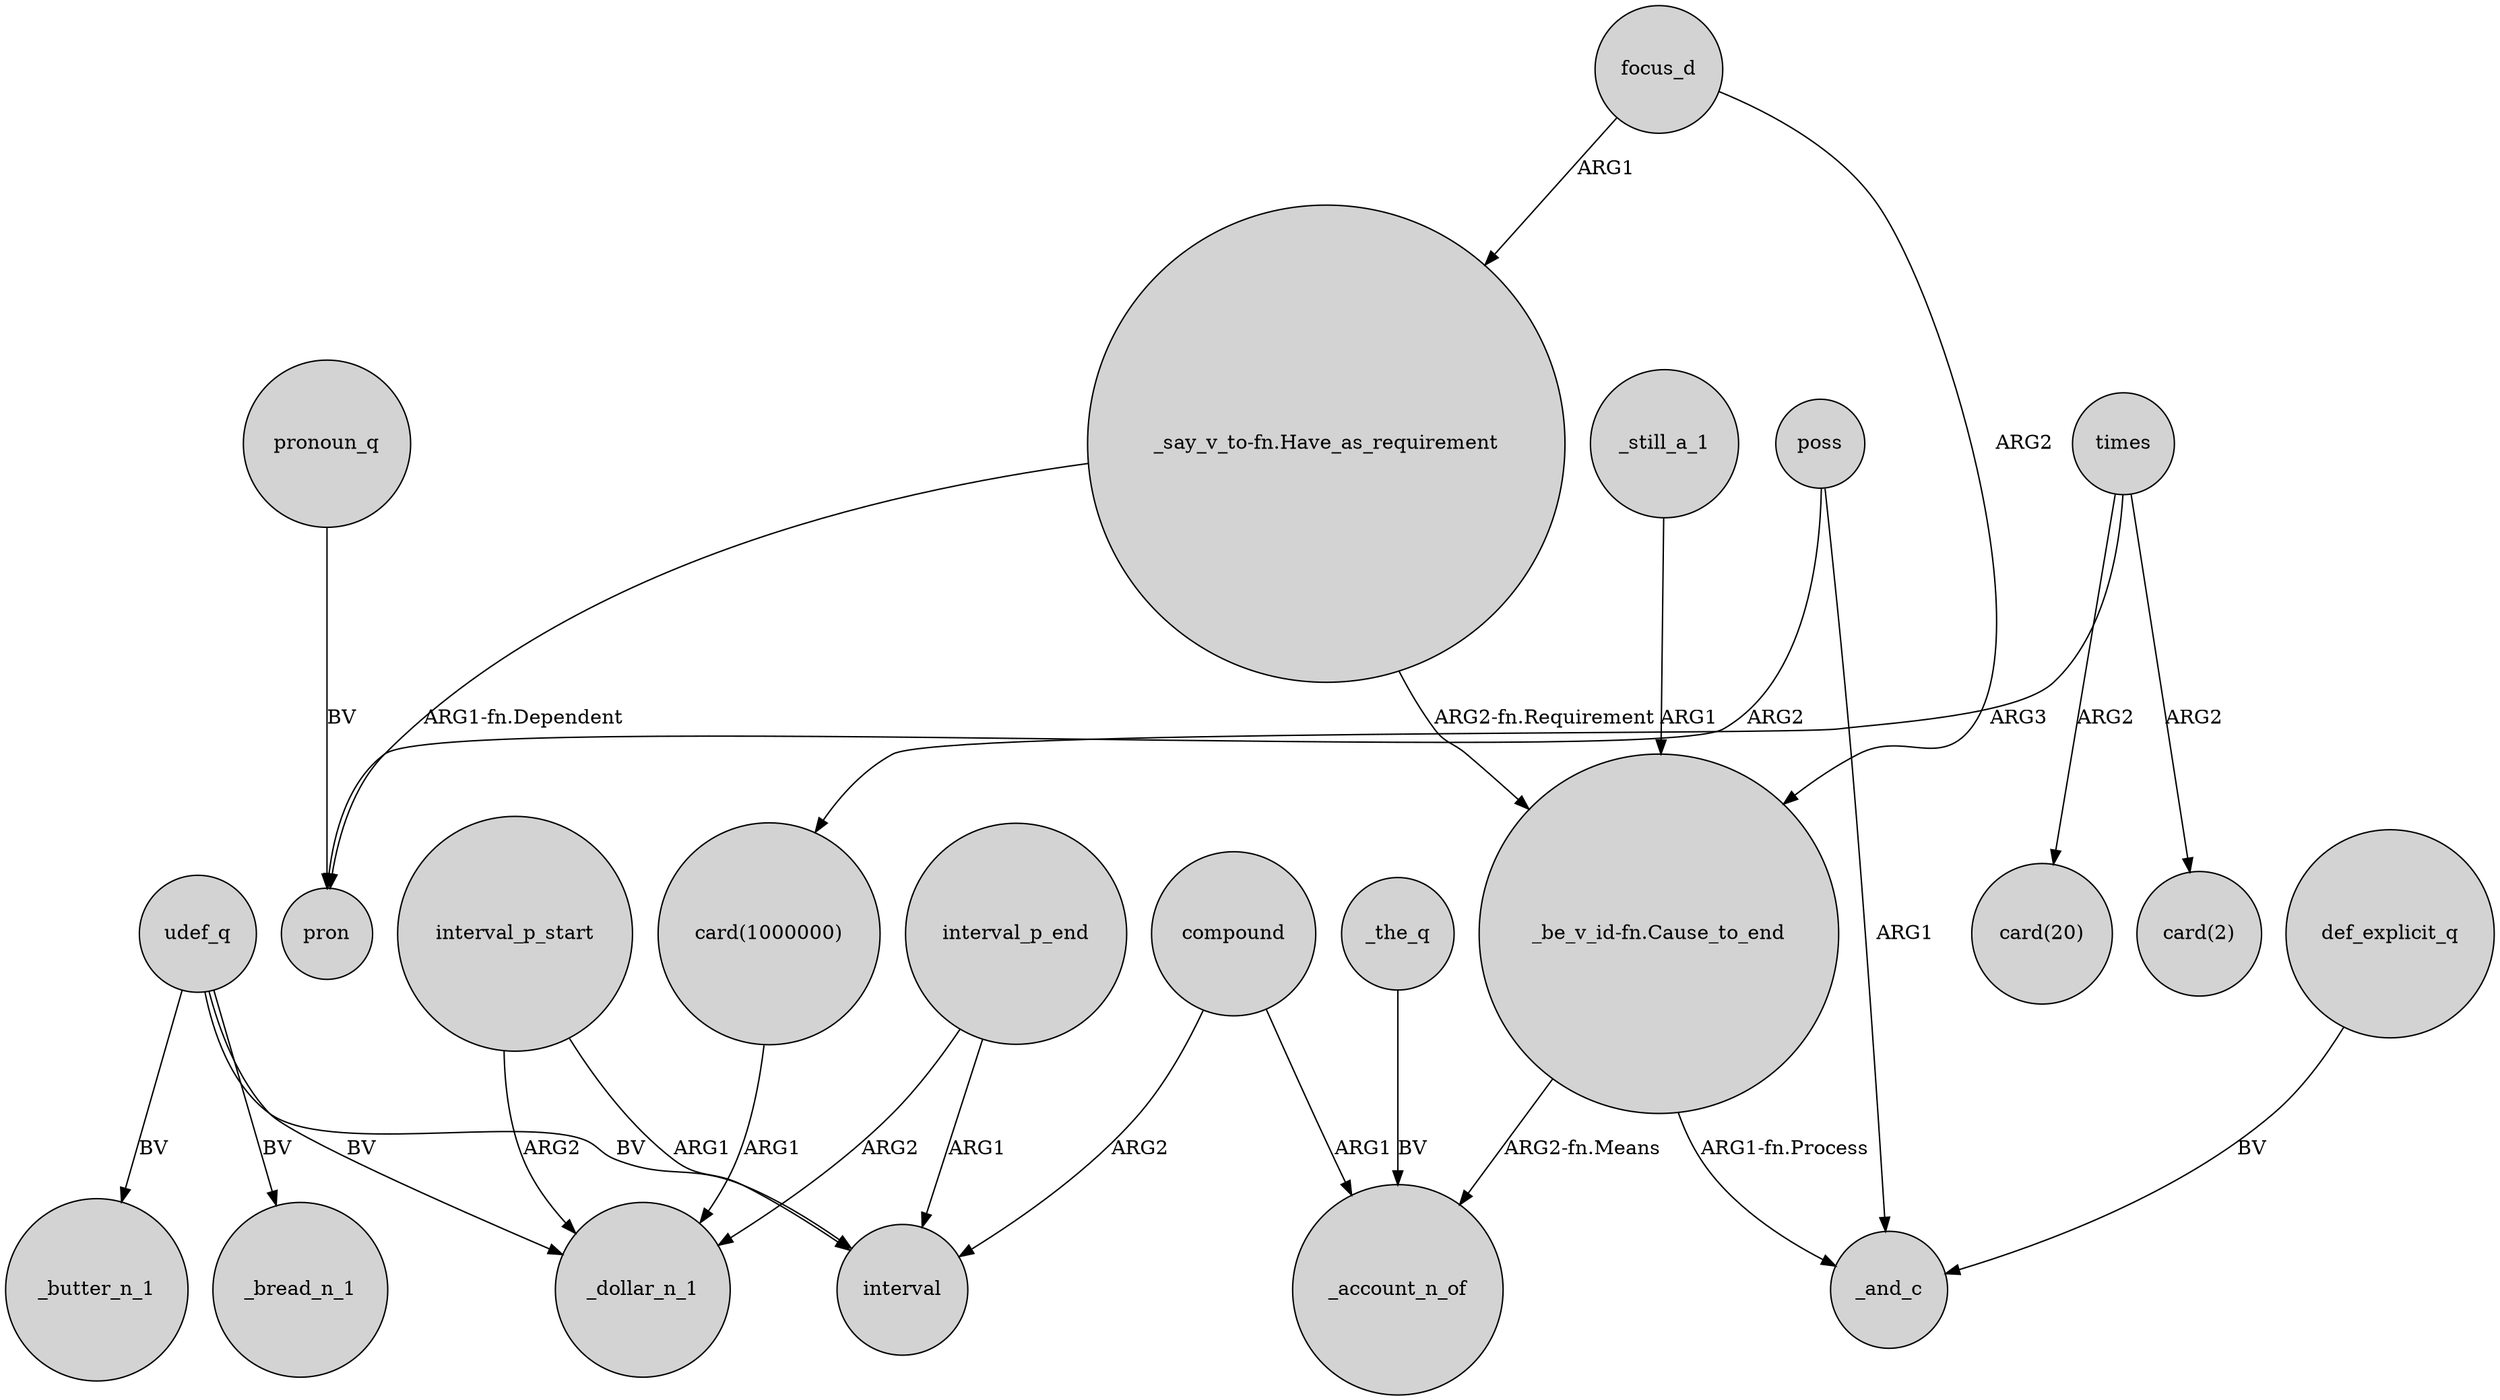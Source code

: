 digraph {
	node [shape=circle style=filled]
	udef_q -> _butter_n_1 [label=BV]
	focus_d -> "_be_v_id-fn.Cause_to_end" [label=ARG2]
	focus_d -> "_say_v_to-fn.Have_as_requirement" [label=ARG1]
	times -> "card(1000000)" [label=ARG3]
	udef_q -> interval [label=BV]
	compound -> interval [label=ARG2]
	interval_p_start -> interval [label=ARG1]
	_still_a_1 -> "_be_v_id-fn.Cause_to_end" [label=ARG1]
	"_say_v_to-fn.Have_as_requirement" -> "_be_v_id-fn.Cause_to_end" [label="ARG2-fn.Requirement"]
	pronoun_q -> pron [label=BV]
	def_explicit_q -> _and_c [label=BV]
	poss -> pron [label=ARG2]
	poss -> _and_c [label=ARG1]
	"_say_v_to-fn.Have_as_requirement" -> pron [label="ARG1-fn.Dependent"]
	udef_q -> _dollar_n_1 [label=BV]
	"card(1000000)" -> _dollar_n_1 [label=ARG1]
	times -> "card(20)" [label=ARG2]
	interval_p_end -> interval [label=ARG1]
	"_be_v_id-fn.Cause_to_end" -> _and_c [label="ARG1-fn.Process"]
	interval_p_end -> _dollar_n_1 [label=ARG2]
	"_be_v_id-fn.Cause_to_end" -> _account_n_of [label="ARG2-fn.Means"]
	_the_q -> _account_n_of [label=BV]
	udef_q -> _bread_n_1 [label=BV]
	compound -> _account_n_of [label=ARG1]
	interval_p_start -> _dollar_n_1 [label=ARG2]
	times -> "card(2)" [label=ARG2]
}
